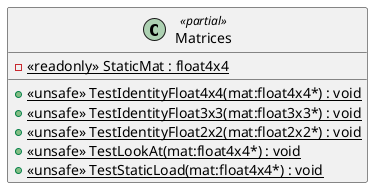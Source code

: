 @startuml
class Matrices <<partial>> {
    + {static} <<unsafe>> TestIdentityFloat4x4(mat:float4x4*) : void
    + {static} <<unsafe>> TestIdentityFloat3x3(mat:float3x3*) : void
    + {static} <<unsafe>> TestIdentityFloat2x2(mat:float2x2*) : void
    + {static} <<unsafe>> TestLookAt(mat:float4x4*) : void
    - {static} <<readonly>> StaticMat : float4x4
    + {static} <<unsafe>> TestStaticLoad(mat:float4x4*) : void
}
@enduml
